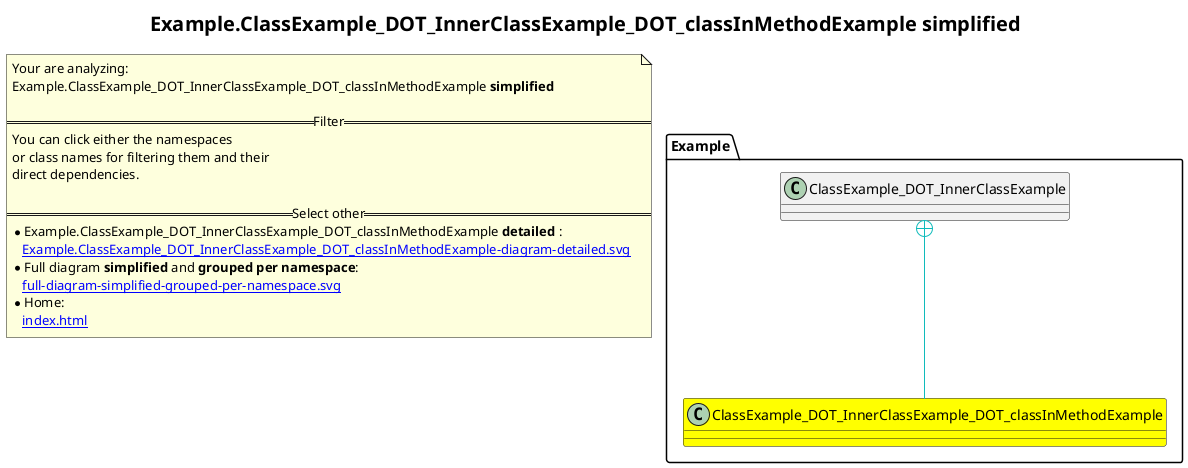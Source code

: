 @startuml
title <size:20>Example.ClassExample_DOT_InnerClassExample_DOT_classInMethodExample **simplified** </size>
note "Your are analyzing:\nExample.ClassExample_DOT_InnerClassExample_DOT_classInMethodExample **simplified** \n\n==Filter==\nYou can click either the namespaces \nor class names for filtering them and their\ndirect dependencies.\n\n==Select other==\n* Example.ClassExample_DOT_InnerClassExample_DOT_classInMethodExample **detailed** :\n   [[Example.ClassExample_DOT_InnerClassExample_DOT_classInMethodExample-diagram-detailed.svg]]\n* Full diagram **simplified** and **grouped per namespace**:\n   [[full-diagram-simplified-grouped-per-namespace.svg]]\n* Home:\n   [[index.html]]" as FloatingNote
class Example.ClassExample_DOT_InnerClassExample_DOT_classInMethodExample [[Example.ClassExample_DOT_InnerClassExample_DOT_classInMethodExample-diagram-simplified.svg]] #yellow {
}
class Example.ClassExample_DOT_InnerClassExample [[Example.ClassExample_DOT_InnerClassExample-diagram-simplified.svg]]  {
}
 ' *************************************** 
 ' *************************************** 
 ' *************************************** 
' Class relations extracted from namespace:
' Example
Example.ClassExample_DOT_InnerClassExample +-[#10BBBB]- Example.ClassExample_DOT_InnerClassExample_DOT_classInMethodExample 
@enduml